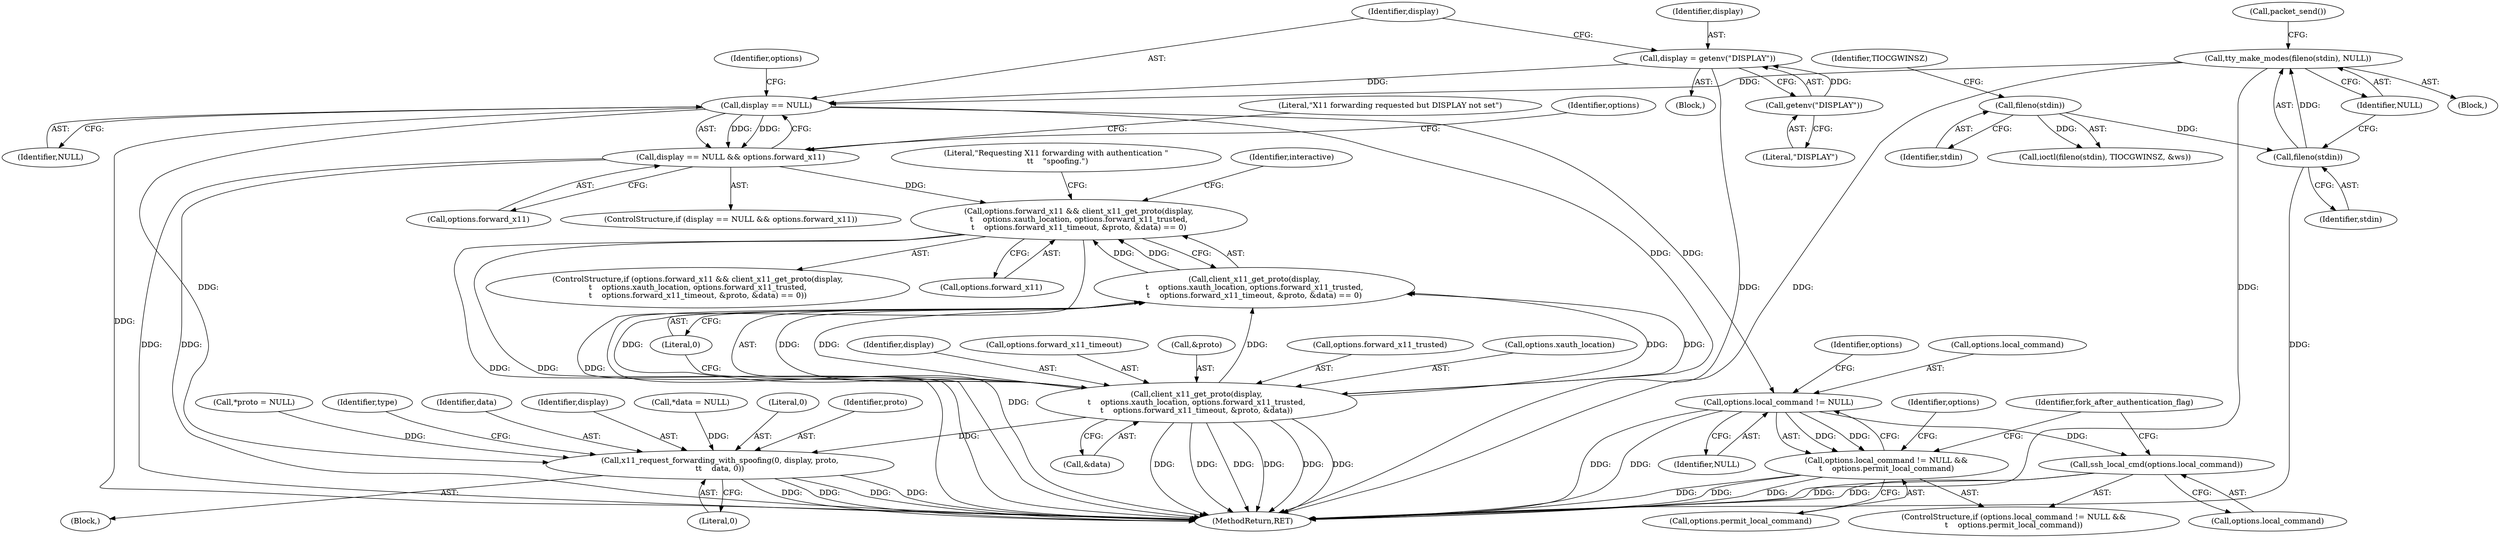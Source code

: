 digraph "0_mindrot_ed4ce82dbfa8a3a3c8ea6fa0db113c71e234416c_1@pointer" {
"1000290" [label="(Call,display == NULL)"];
"1000284" [label="(Call,display = getenv(\"DISPLAY\"))"];
"1000286" [label="(Call,getenv(\"DISPLAY\"))"];
"1000250" [label="(Call,tty_make_modes(fileno(stdin), NULL))"];
"1000251" [label="(Call,fileno(stdin))"];
"1000214" [label="(Call,fileno(stdin))"];
"1000289" [label="(Call,display == NULL && options.forward_x11)"];
"1000299" [label="(Call,options.forward_x11 && client_x11_get_proto(display,\n\t    options.xauth_location, options.forward_x11_trusted,\n\t    options.forward_x11_timeout, &proto, &data) == 0)"];
"1000304" [label="(Call,client_x11_get_proto(display,\n\t    options.xauth_location, options.forward_x11_trusted,\n\t    options.forward_x11_timeout, &proto, &data))"];
"1000303" [label="(Call,client_x11_get_proto(display,\n\t    options.xauth_location, options.forward_x11_trusted,\n\t    options.forward_x11_timeout, &proto, &data) == 0)"];
"1000325" [label="(Call,x11_request_forwarding_with_spoofing(0, display, proto,\n\t\t    data, 0))"];
"1000385" [label="(Call,options.local_command != NULL)"];
"1000384" [label="(Call,options.local_command != NULL &&\n\t    options.permit_local_command)"];
"1000393" [label="(Call,ssh_local_cmd(options.local_command))"];
"1000305" [label="(Identifier,display)"];
"1000215" [label="(Identifier,stdin)"];
"1000297" [label="(Literal,\"X11 forwarding requested but DISPLAY not set\")"];
"1000301" [label="(Identifier,options)"];
"1000330" [label="(Literal,0)"];
"1000294" [label="(Identifier,options)"];
"1000254" [label="(Call,packet_send())"];
"1000291" [label="(Identifier,display)"];
"1000472" [label="(MethodReturn,RET)"];
"1000299" [label="(Call,options.forward_x11 && client_x11_get_proto(display,\n\t    options.xauth_location, options.forward_x11_trusted,\n\t    options.forward_x11_timeout, &proto, &data) == 0)"];
"1000303" [label="(Call,client_x11_get_proto(display,\n\t    options.xauth_location, options.forward_x11_trusted,\n\t    options.forward_x11_timeout, &proto, &data) == 0)"];
"1000390" [label="(Call,options.permit_local_command)"];
"1000327" [label="(Identifier,display)"];
"1000312" [label="(Call,options.forward_x11_timeout)"];
"1000141" [label="(Call,*data = NULL)"];
"1000216" [label="(Identifier,TIOCGWINSZ)"];
"1000322" [label="(Literal,\"Requesting X11 forwarding with authentication \"\n \t\t    \"spoofing.\")"];
"1000385" [label="(Call,options.local_command != NULL)"];
"1000213" [label="(Call,ioctl(fileno(stdin), TIOCGWINSZ, &ws))"];
"1000317" [label="(Call,&data)"];
"1000326" [label="(Literal,0)"];
"1000328" [label="(Identifier,proto)"];
"1000137" [label="(Call,*proto = NULL)"];
"1000384" [label="(Call,options.local_command != NULL &&\n\t    options.permit_local_command)"];
"1000288" [label="(ControlStructure,if (display == NULL && options.forward_x11))"];
"1000315" [label="(Call,&proto)"];
"1000252" [label="(Identifier,stdin)"];
"1000298" [label="(ControlStructure,if (options.forward_x11 && client_x11_get_proto(display,\n\t    options.xauth_location, options.forward_x11_trusted,\n\t    options.forward_x11_timeout, &proto, &data) == 0))"];
"1000395" [label="(Identifier,options)"];
"1000391" [label="(Identifier,options)"];
"1000325" [label="(Call,x11_request_forwarding_with_spoofing(0, display, proto,\n\t\t    data, 0))"];
"1000332" [label="(Identifier,type)"];
"1000304" [label="(Call,client_x11_get_proto(display,\n\t    options.xauth_location, options.forward_x11_trusted,\n\t    options.forward_x11_timeout, &proto, &data))"];
"1000250" [label="(Call,tty_make_modes(fileno(stdin), NULL))"];
"1000285" [label="(Identifier,display)"];
"1000300" [label="(Call,options.forward_x11)"];
"1000393" [label="(Call,ssh_local_cmd(options.local_command))"];
"1000293" [label="(Call,options.forward_x11)"];
"1000319" [label="(Literal,0)"];
"1000214" [label="(Call,fileno(stdin))"];
"1000309" [label="(Call,options.forward_x11_trusted)"];
"1000194" [label="(Block,)"];
"1000289" [label="(Call,display == NULL && options.forward_x11)"];
"1000284" [label="(Call,display = getenv(\"DISPLAY\"))"];
"1000306" [label="(Call,options.xauth_location)"];
"1000123" [label="(Block,)"];
"1000287" [label="(Literal,\"DISPLAY\")"];
"1000355" [label="(Identifier,interactive)"];
"1000253" [label="(Identifier,NULL)"];
"1000251" [label="(Call,fileno(stdin))"];
"1000389" [label="(Identifier,NULL)"];
"1000398" [label="(Identifier,fork_after_authentication_flag)"];
"1000286" [label="(Call,getenv(\"DISPLAY\"))"];
"1000290" [label="(Call,display == NULL)"];
"1000394" [label="(Call,options.local_command)"];
"1000320" [label="(Block,)"];
"1000383" [label="(ControlStructure,if (options.local_command != NULL &&\n\t    options.permit_local_command))"];
"1000329" [label="(Identifier,data)"];
"1000386" [label="(Call,options.local_command)"];
"1000292" [label="(Identifier,NULL)"];
"1000290" -> "1000289"  [label="AST: "];
"1000290" -> "1000292"  [label="CFG: "];
"1000291" -> "1000290"  [label="AST: "];
"1000292" -> "1000290"  [label="AST: "];
"1000294" -> "1000290"  [label="CFG: "];
"1000289" -> "1000290"  [label="CFG: "];
"1000290" -> "1000472"  [label="DDG: "];
"1000290" -> "1000289"  [label="DDG: "];
"1000290" -> "1000289"  [label="DDG: "];
"1000284" -> "1000290"  [label="DDG: "];
"1000250" -> "1000290"  [label="DDG: "];
"1000290" -> "1000304"  [label="DDG: "];
"1000290" -> "1000325"  [label="DDG: "];
"1000290" -> "1000385"  [label="DDG: "];
"1000284" -> "1000123"  [label="AST: "];
"1000284" -> "1000286"  [label="CFG: "];
"1000285" -> "1000284"  [label="AST: "];
"1000286" -> "1000284"  [label="AST: "];
"1000291" -> "1000284"  [label="CFG: "];
"1000284" -> "1000472"  [label="DDG: "];
"1000286" -> "1000284"  [label="DDG: "];
"1000286" -> "1000287"  [label="CFG: "];
"1000287" -> "1000286"  [label="AST: "];
"1000250" -> "1000194"  [label="AST: "];
"1000250" -> "1000253"  [label="CFG: "];
"1000251" -> "1000250"  [label="AST: "];
"1000253" -> "1000250"  [label="AST: "];
"1000254" -> "1000250"  [label="CFG: "];
"1000250" -> "1000472"  [label="DDG: "];
"1000250" -> "1000472"  [label="DDG: "];
"1000251" -> "1000250"  [label="DDG: "];
"1000251" -> "1000252"  [label="CFG: "];
"1000252" -> "1000251"  [label="AST: "];
"1000253" -> "1000251"  [label="CFG: "];
"1000251" -> "1000472"  [label="DDG: "];
"1000214" -> "1000251"  [label="DDG: "];
"1000214" -> "1000213"  [label="AST: "];
"1000214" -> "1000215"  [label="CFG: "];
"1000215" -> "1000214"  [label="AST: "];
"1000216" -> "1000214"  [label="CFG: "];
"1000214" -> "1000213"  [label="DDG: "];
"1000289" -> "1000288"  [label="AST: "];
"1000289" -> "1000293"  [label="CFG: "];
"1000293" -> "1000289"  [label="AST: "];
"1000297" -> "1000289"  [label="CFG: "];
"1000301" -> "1000289"  [label="CFG: "];
"1000289" -> "1000472"  [label="DDG: "];
"1000289" -> "1000472"  [label="DDG: "];
"1000289" -> "1000299"  [label="DDG: "];
"1000299" -> "1000298"  [label="AST: "];
"1000299" -> "1000300"  [label="CFG: "];
"1000299" -> "1000303"  [label="CFG: "];
"1000300" -> "1000299"  [label="AST: "];
"1000303" -> "1000299"  [label="AST: "];
"1000322" -> "1000299"  [label="CFG: "];
"1000355" -> "1000299"  [label="CFG: "];
"1000299" -> "1000472"  [label="DDG: "];
"1000299" -> "1000472"  [label="DDG: "];
"1000299" -> "1000472"  [label="DDG: "];
"1000303" -> "1000299"  [label="DDG: "];
"1000303" -> "1000299"  [label="DDG: "];
"1000304" -> "1000303"  [label="AST: "];
"1000304" -> "1000317"  [label="CFG: "];
"1000305" -> "1000304"  [label="AST: "];
"1000306" -> "1000304"  [label="AST: "];
"1000309" -> "1000304"  [label="AST: "];
"1000312" -> "1000304"  [label="AST: "];
"1000315" -> "1000304"  [label="AST: "];
"1000317" -> "1000304"  [label="AST: "];
"1000319" -> "1000304"  [label="CFG: "];
"1000304" -> "1000472"  [label="DDG: "];
"1000304" -> "1000472"  [label="DDG: "];
"1000304" -> "1000472"  [label="DDG: "];
"1000304" -> "1000472"  [label="DDG: "];
"1000304" -> "1000472"  [label="DDG: "];
"1000304" -> "1000472"  [label="DDG: "];
"1000304" -> "1000303"  [label="DDG: "];
"1000304" -> "1000303"  [label="DDG: "];
"1000304" -> "1000303"  [label="DDG: "];
"1000304" -> "1000303"  [label="DDG: "];
"1000304" -> "1000303"  [label="DDG: "];
"1000304" -> "1000303"  [label="DDG: "];
"1000304" -> "1000325"  [label="DDG: "];
"1000303" -> "1000319"  [label="CFG: "];
"1000319" -> "1000303"  [label="AST: "];
"1000303" -> "1000472"  [label="DDG: "];
"1000325" -> "1000320"  [label="AST: "];
"1000325" -> "1000330"  [label="CFG: "];
"1000326" -> "1000325"  [label="AST: "];
"1000327" -> "1000325"  [label="AST: "];
"1000328" -> "1000325"  [label="AST: "];
"1000329" -> "1000325"  [label="AST: "];
"1000330" -> "1000325"  [label="AST: "];
"1000332" -> "1000325"  [label="CFG: "];
"1000325" -> "1000472"  [label="DDG: "];
"1000325" -> "1000472"  [label="DDG: "];
"1000325" -> "1000472"  [label="DDG: "];
"1000325" -> "1000472"  [label="DDG: "];
"1000137" -> "1000325"  [label="DDG: "];
"1000141" -> "1000325"  [label="DDG: "];
"1000385" -> "1000384"  [label="AST: "];
"1000385" -> "1000389"  [label="CFG: "];
"1000386" -> "1000385"  [label="AST: "];
"1000389" -> "1000385"  [label="AST: "];
"1000391" -> "1000385"  [label="CFG: "];
"1000384" -> "1000385"  [label="CFG: "];
"1000385" -> "1000472"  [label="DDG: "];
"1000385" -> "1000472"  [label="DDG: "];
"1000385" -> "1000384"  [label="DDG: "];
"1000385" -> "1000384"  [label="DDG: "];
"1000385" -> "1000393"  [label="DDG: "];
"1000384" -> "1000383"  [label="AST: "];
"1000384" -> "1000390"  [label="CFG: "];
"1000390" -> "1000384"  [label="AST: "];
"1000395" -> "1000384"  [label="CFG: "];
"1000398" -> "1000384"  [label="CFG: "];
"1000384" -> "1000472"  [label="DDG: "];
"1000384" -> "1000472"  [label="DDG: "];
"1000384" -> "1000472"  [label="DDG: "];
"1000393" -> "1000383"  [label="AST: "];
"1000393" -> "1000394"  [label="CFG: "];
"1000394" -> "1000393"  [label="AST: "];
"1000398" -> "1000393"  [label="CFG: "];
"1000393" -> "1000472"  [label="DDG: "];
"1000393" -> "1000472"  [label="DDG: "];
}
